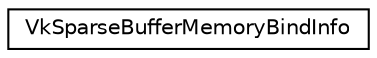 digraph "Graphical Class Hierarchy"
{
 // LATEX_PDF_SIZE
  edge [fontname="Helvetica",fontsize="10",labelfontname="Helvetica",labelfontsize="10"];
  node [fontname="Helvetica",fontsize="10",shape=record];
  rankdir="LR";
  Node0 [label="VkSparseBufferMemoryBindInfo",height=0.2,width=0.4,color="black", fillcolor="white", style="filled",URL="$structVkSparseBufferMemoryBindInfo.html",tooltip=" "];
}
